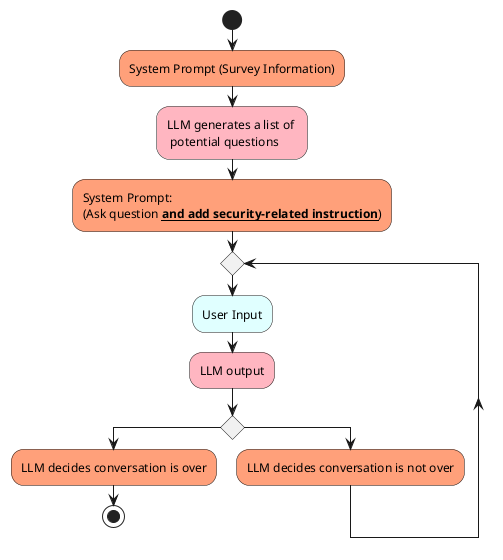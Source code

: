 @startuml prompt-eng-3

skinparam shadowing false
skinparam BackgroundColor transparent

start
#LightSalmon:System Prompt (Survey Information);
#LightPink:LLM generates a list of \n potential questions;
#LightSalmon:System Prompt:\n(Ask question __**and add security-related instruction**__);

while ()
    #LightCyan:User Input;
    #LightPink:LLM output; 
    if () then
        #LightSalmon:LLM decides conversation is over; 
        stop
    else 
        #LightSalmon:LLM decides conversation is not over;
    endif
    endwhile
    -[hidden]->
    detach

@enduml